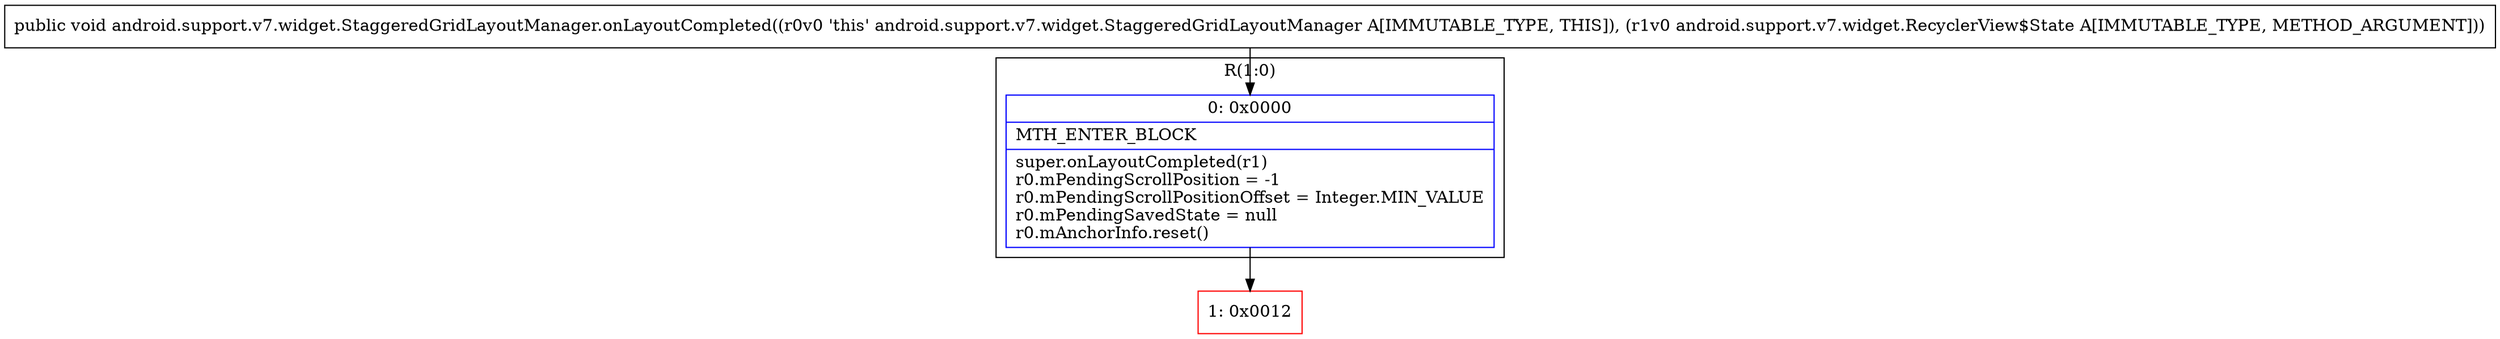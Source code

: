 digraph "CFG forandroid.support.v7.widget.StaggeredGridLayoutManager.onLayoutCompleted(Landroid\/support\/v7\/widget\/RecyclerView$State;)V" {
subgraph cluster_Region_239882686 {
label = "R(1:0)";
node [shape=record,color=blue];
Node_0 [shape=record,label="{0\:\ 0x0000|MTH_ENTER_BLOCK\l|super.onLayoutCompleted(r1)\lr0.mPendingScrollPosition = \-1\lr0.mPendingScrollPositionOffset = Integer.MIN_VALUE\lr0.mPendingSavedState = null\lr0.mAnchorInfo.reset()\l}"];
}
Node_1 [shape=record,color=red,label="{1\:\ 0x0012}"];
MethodNode[shape=record,label="{public void android.support.v7.widget.StaggeredGridLayoutManager.onLayoutCompleted((r0v0 'this' android.support.v7.widget.StaggeredGridLayoutManager A[IMMUTABLE_TYPE, THIS]), (r1v0 android.support.v7.widget.RecyclerView$State A[IMMUTABLE_TYPE, METHOD_ARGUMENT])) }"];
MethodNode -> Node_0;
Node_0 -> Node_1;
}

